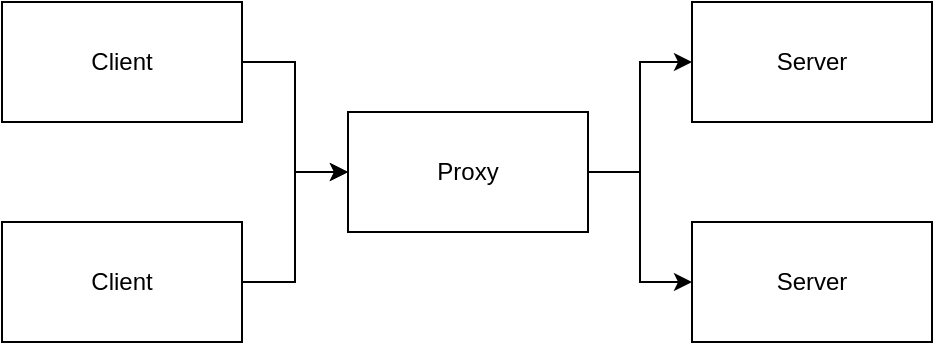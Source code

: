 <mxfile version="24.7.5" pages="7">
  <diagram name="proxy-good-placement" id="Q0_JOQFlGntMVAHrjVne">
    <mxGraphModel dx="719" dy="711" grid="1" gridSize="10" guides="1" tooltips="1" connect="1" arrows="1" fold="1" page="1" pageScale="1" pageWidth="850" pageHeight="1100" math="0" shadow="0">
      <root>
        <mxCell id="0" />
        <mxCell id="1" parent="0" />
        <mxCell id="OVO3HxUDzb1MvLxgX6vo-1" value="Server" style="rounded=0;whiteSpace=wrap;html=1;" vertex="1" parent="1">
          <mxGeometry x="425" y="430" width="120" height="60" as="geometry" />
        </mxCell>
        <mxCell id="OVO3HxUDzb1MvLxgX6vo-4" style="edgeStyle=orthogonalEdgeStyle;rounded=0;orthogonalLoop=1;jettySize=auto;html=1;" edge="1" parent="1" source="OVO3HxUDzb1MvLxgX6vo-2" target="OVO3HxUDzb1MvLxgX6vo-3">
          <mxGeometry relative="1" as="geometry" />
        </mxCell>
        <mxCell id="OVO3HxUDzb1MvLxgX6vo-2" value="Client" style="rounded=0;whiteSpace=wrap;html=1;" vertex="1" parent="1">
          <mxGeometry x="80" y="430" width="120" height="60" as="geometry" />
        </mxCell>
        <mxCell id="OVO3HxUDzb1MvLxgX6vo-5" style="edgeStyle=orthogonalEdgeStyle;rounded=0;orthogonalLoop=1;jettySize=auto;html=1;entryX=0;entryY=0.5;entryDx=0;entryDy=0;" edge="1" parent="1" source="OVO3HxUDzb1MvLxgX6vo-3" target="OVO3HxUDzb1MvLxgX6vo-1">
          <mxGeometry relative="1" as="geometry" />
        </mxCell>
        <mxCell id="qn3kUqIIGzHaHftbqPBU-4" style="edgeStyle=orthogonalEdgeStyle;rounded=0;orthogonalLoop=1;jettySize=auto;html=1;" edge="1" parent="1" source="OVO3HxUDzb1MvLxgX6vo-3" target="qn3kUqIIGzHaHftbqPBU-3">
          <mxGeometry relative="1" as="geometry" />
        </mxCell>
        <mxCell id="OVO3HxUDzb1MvLxgX6vo-3" value="Proxy" style="rounded=0;whiteSpace=wrap;html=1;" vertex="1" parent="1">
          <mxGeometry x="253" y="375" width="120" height="60" as="geometry" />
        </mxCell>
        <mxCell id="qn3kUqIIGzHaHftbqPBU-2" style="edgeStyle=orthogonalEdgeStyle;rounded=0;orthogonalLoop=1;jettySize=auto;html=1;" edge="1" parent="1" source="qn3kUqIIGzHaHftbqPBU-1" target="OVO3HxUDzb1MvLxgX6vo-3">
          <mxGeometry relative="1" as="geometry" />
        </mxCell>
        <mxCell id="qn3kUqIIGzHaHftbqPBU-1" value="Client" style="rounded=0;whiteSpace=wrap;html=1;" vertex="1" parent="1">
          <mxGeometry x="80" y="320" width="120" height="60" as="geometry" />
        </mxCell>
        <mxCell id="qn3kUqIIGzHaHftbqPBU-3" value="Server" style="rounded=0;whiteSpace=wrap;html=1;" vertex="1" parent="1">
          <mxGeometry x="425" y="320" width="120" height="60" as="geometry" />
        </mxCell>
      </root>
    </mxGraphModel>
  </diagram>
  <diagram name="proxy-bad-placement" id="TLses9Qr2GsE4SqqiN5D">
    <mxGraphModel dx="868" dy="858" grid="1" gridSize="10" guides="1" tooltips="1" connect="1" arrows="1" fold="1" page="1" pageScale="1" pageWidth="850" pageHeight="1100" math="0" shadow="0">
      <root>
        <mxCell id="rz7KlOqQ0z3J__7u1aDH-0" />
        <mxCell id="rz7KlOqQ0z3J__7u1aDH-1" parent="rz7KlOqQ0z3J__7u1aDH-0" />
        <mxCell id="qRNTeKmA-D811ctvWS4B-14" style="edgeStyle=orthogonalEdgeStyle;rounded=0;orthogonalLoop=1;jettySize=auto;html=1;entryX=1;entryY=0.5;entryDx=0;entryDy=0;exitX=0.25;exitY=1;exitDx=0;exitDy=0;" edge="1" parent="rz7KlOqQ0z3J__7u1aDH-1" source="qRNTeKmA-D811ctvWS4B-5" target="qRNTeKmA-D811ctvWS4B-8">
          <mxGeometry relative="1" as="geometry" />
        </mxCell>
        <mxCell id="qRNTeKmA-D811ctvWS4B-15" style="edgeStyle=orthogonalEdgeStyle;rounded=0;orthogonalLoop=1;jettySize=auto;html=1;entryX=1;entryY=0.5;entryDx=0;entryDy=0;" edge="1" parent="rz7KlOqQ0z3J__7u1aDH-1" source="qRNTeKmA-D811ctvWS4B-5" target="qRNTeKmA-D811ctvWS4B-0">
          <mxGeometry relative="1" as="geometry">
            <Array as="points">
              <mxPoint x="610" y="580" />
              <mxPoint x="200" y="580" />
            </Array>
          </mxGeometry>
        </mxCell>
        <mxCell id="qRNTeKmA-D811ctvWS4B-5" value="🇵🇱 Proxy" style="rounded=0;whiteSpace=wrap;html=1;" vertex="1" parent="rz7KlOqQ0z3J__7u1aDH-1">
          <mxGeometry x="520" y="425" width="120" height="60" as="geometry" />
        </mxCell>
        <mxCell id="qRNTeKmA-D811ctvWS4B-9" value="" style="group" vertex="1" connectable="0" parent="rz7KlOqQ0z3J__7u1aDH-1">
          <mxGeometry x="80" y="320" width="120" height="270" as="geometry" />
        </mxCell>
        <mxCell id="qRNTeKmA-D811ctvWS4B-0" value="🇫🇷 Server" style="rounded=0;whiteSpace=wrap;html=1;" vertex="1" parent="qRNTeKmA-D811ctvWS4B-9">
          <mxGeometry y="235" width="120" height="60" as="geometry" />
        </mxCell>
        <mxCell id="qRNTeKmA-D811ctvWS4B-2" value="🇫🇷 Client" style="rounded=0;whiteSpace=wrap;html=1;" vertex="1" parent="qRNTeKmA-D811ctvWS4B-9">
          <mxGeometry y="50" width="120" height="60" as="geometry" />
        </mxCell>
        <mxCell id="qRNTeKmA-D811ctvWS4B-7" value="🇫🇷 Client" style="rounded=0;whiteSpace=wrap;html=1;" vertex="1" parent="qRNTeKmA-D811ctvWS4B-9">
          <mxGeometry y="-20" width="120" height="60" as="geometry" />
        </mxCell>
        <mxCell id="qRNTeKmA-D811ctvWS4B-8" value="🇫🇷 Server" style="rounded=0;whiteSpace=wrap;html=1;" vertex="1" parent="qRNTeKmA-D811ctvWS4B-9">
          <mxGeometry y="165" width="120" height="60" as="geometry" />
        </mxCell>
        <mxCell id="qRNTeKmA-D811ctvWS4B-12" style="edgeStyle=orthogonalEdgeStyle;rounded=0;orthogonalLoop=1;jettySize=auto;html=1;entryX=0.25;entryY=0;entryDx=0;entryDy=0;" edge="1" parent="rz7KlOqQ0z3J__7u1aDH-1" source="qRNTeKmA-D811ctvWS4B-2" target="qRNTeKmA-D811ctvWS4B-5">
          <mxGeometry relative="1" as="geometry" />
        </mxCell>
        <mxCell id="qRNTeKmA-D811ctvWS4B-13" style="edgeStyle=orthogonalEdgeStyle;rounded=0;orthogonalLoop=1;jettySize=auto;html=1;entryX=0.75;entryY=0;entryDx=0;entryDy=0;" edge="1" parent="rz7KlOqQ0z3J__7u1aDH-1" source="qRNTeKmA-D811ctvWS4B-7" target="qRNTeKmA-D811ctvWS4B-5">
          <mxGeometry relative="1" as="geometry" />
        </mxCell>
      </root>
    </mxGraphModel>
  </diagram>
  <diagram id="Odpl1QiEMgriO5cBtfLl" name="dns">
    <mxGraphModel dx="868" dy="858" grid="1" gridSize="10" guides="1" tooltips="1" connect="1" arrows="1" fold="1" page="1" pageScale="1" pageWidth="850" pageHeight="1100" math="0" shadow="0">
      <root>
        <mxCell id="0" />
        <mxCell id="1" parent="0" />
        <mxCell id="dkDEgc0g8XS43fj__bmQ-1" value="Server" style="rounded=0;whiteSpace=wrap;html=1;" vertex="1" parent="1">
          <mxGeometry x="425" y="430" width="120" height="60" as="geometry" />
        </mxCell>
        <mxCell id="dkDEgc0g8XS43fj__bmQ-6" value="DNS" style="rounded=0;whiteSpace=wrap;html=1;" vertex="1" parent="1">
          <mxGeometry x="253" y="190" width="120" height="60" as="geometry" />
        </mxCell>
        <mxCell id="dkDEgc0g8XS43fj__bmQ-11" style="edgeStyle=orthogonalEdgeStyle;rounded=0;orthogonalLoop=1;jettySize=auto;html=1;entryX=0;entryY=0.5;entryDx=0;entryDy=0;" edge="1" parent="1" source="dkDEgc0g8XS43fj__bmQ-8" target="dkDEgc0g8XS43fj__bmQ-9">
          <mxGeometry relative="1" as="geometry" />
        </mxCell>
        <mxCell id="dkDEgc0g8XS43fj__bmQ-12" style="edgeStyle=orthogonalEdgeStyle;rounded=0;orthogonalLoop=1;jettySize=auto;html=1;entryX=0;entryY=0.5;entryDx=0;entryDy=0;" edge="1" parent="1" source="dkDEgc0g8XS43fj__bmQ-8" target="dkDEgc0g8XS43fj__bmQ-1">
          <mxGeometry relative="1" as="geometry">
            <Array as="points">
              <mxPoint x="312" y="360" />
              <mxPoint x="312" y="460" />
            </Array>
          </mxGeometry>
        </mxCell>
        <mxCell id="dkDEgc0g8XS43fj__bmQ-13" style="edgeStyle=orthogonalEdgeStyle;rounded=0;orthogonalLoop=1;jettySize=auto;html=1;entryX=0;entryY=0.5;entryDx=0;entryDy=0;dashed=1;fillColor=#ffe6cc;strokeColor=#f08c00;startArrow=classic;startFill=1;" edge="1" parent="1" source="dkDEgc0g8XS43fj__bmQ-8" target="dkDEgc0g8XS43fj__bmQ-6">
          <mxGeometry relative="1" as="geometry">
            <Array as="points">
              <mxPoint x="140" y="220" />
            </Array>
          </mxGeometry>
        </mxCell>
        <mxCell id="dkDEgc0g8XS43fj__bmQ-14" value="Lookup" style="edgeLabel;html=1;align=center;verticalAlign=middle;resizable=0;points=[];labelBackgroundColor=#FFFFFF;" vertex="1" connectable="0" parent="dkDEgc0g8XS43fj__bmQ-13">
          <mxGeometry x="0.265" y="1" relative="1" as="geometry">
            <mxPoint as="offset" />
          </mxGeometry>
        </mxCell>
        <mxCell id="dkDEgc0g8XS43fj__bmQ-8" value="Client" style="rounded=0;whiteSpace=wrap;html=1;" vertex="1" parent="1">
          <mxGeometry x="80" y="320" width="120" height="60" as="geometry" />
        </mxCell>
        <mxCell id="dkDEgc0g8XS43fj__bmQ-9" value="Server" style="rounded=0;whiteSpace=wrap;html=1;" vertex="1" parent="1">
          <mxGeometry x="425" y="320" width="120" height="60" as="geometry" />
        </mxCell>
      </root>
    </mxGraphModel>
  </diagram>
  <diagram id="mXEKmE-BPa_Tf9sA0kut" name="tcp-proxy">
    <mxGraphModel dx="719" dy="711" grid="1" gridSize="10" guides="1" tooltips="1" connect="1" arrows="1" fold="1" page="1" pageScale="1" pageWidth="850" pageHeight="1100" math="0" shadow="0">
      <root>
        <mxCell id="0" />
        <mxCell id="1" parent="0" />
        <mxCell id="5oWZvb0Gn66Zd_F749Qd-1" value="Server" style="rounded=0;whiteSpace=wrap;html=1;" vertex="1" parent="1">
          <mxGeometry x="425" y="360" width="120" height="60" as="geometry" />
        </mxCell>
        <mxCell id="5oWZvb0Gn66Zd_F749Qd-8" value="Client" style="rounded=0;whiteSpace=wrap;html=1;" vertex="1" parent="1">
          <mxGeometry x="110" y="320" width="90" height="60" as="geometry" />
        </mxCell>
        <mxCell id="5oWZvb0Gn66Zd_F749Qd-9" value="Server" style="rounded=0;whiteSpace=wrap;html=1;" vertex="1" parent="1">
          <mxGeometry x="425" y="280" width="120" height="60" as="geometry" />
        </mxCell>
        <mxCell id="5oWZvb0Gn66Zd_F749Qd-11" style="edgeStyle=orthogonalEdgeStyle;rounded=0;orthogonalLoop=1;jettySize=auto;html=1;entryX=0;entryY=0.5;entryDx=0;entryDy=0;exitX=1;exitY=0.5;exitDx=0;exitDy=0;" edge="1" parent="1" source="5oWZvb0Gn66Zd_F749Qd-10" target="5oWZvb0Gn66Zd_F749Qd-9">
          <mxGeometry relative="1" as="geometry">
            <Array as="points">
              <mxPoint x="200" y="340" />
              <mxPoint x="310" y="340" />
              <mxPoint x="310" y="310" />
            </Array>
          </mxGeometry>
        </mxCell>
        <mxCell id="5oWZvb0Gn66Zd_F749Qd-16" style="edgeStyle=orthogonalEdgeStyle;rounded=0;orthogonalLoop=1;jettySize=auto;html=1;entryX=0;entryY=0.5;entryDx=0;entryDy=0;" edge="1" parent="1" source="5oWZvb0Gn66Zd_F749Qd-10" target="5oWZvb0Gn66Zd_F749Qd-1">
          <mxGeometry relative="1" as="geometry">
            <Array as="points">
              <mxPoint x="310" y="360" />
              <mxPoint x="310" y="390" />
            </Array>
          </mxGeometry>
        </mxCell>
        <mxCell id="5oWZvb0Gn66Zd_F749Qd-10" value="Proxy" style="rounded=0;whiteSpace=wrap;html=1;fillColor=#dae8fc;strokeColor=#6c8ebf;textDirection=vertical-lr;verticalAlign=middle;align=center;direction=east;" vertex="1" parent="1">
          <mxGeometry x="180" y="330" width="20" height="40" as="geometry" />
        </mxCell>
      </root>
    </mxGraphModel>
  </diagram>
  <diagram id="nryIHUBnGtkMohAWRY6F" name="ipvs-example">
    <mxGraphModel dx="1048" dy="1037" grid="1" gridSize="10" guides="1" tooltips="1" connect="1" arrows="1" fold="1" page="1" pageScale="1" pageWidth="850" pageHeight="1100" math="0" shadow="0">
      <root>
        <mxCell id="0" />
        <mxCell id="1" parent="0" />
        <mxCell id="mlKblp6DbIgl48RAzElQ-2" style="edgeStyle=orthogonalEdgeStyle;rounded=0;orthogonalLoop=1;jettySize=auto;html=1;entryX=0.5;entryY=0;entryDx=0;entryDy=0;" edge="1" parent="1" source="mlKblp6DbIgl48RAzElQ-1" target="mlKblp6DbIgl48RAzElQ-3">
          <mxGeometry relative="1" as="geometry">
            <mxPoint x="270" y="670" as="targetPoint" />
          </mxGeometry>
        </mxCell>
        <mxCell id="mlKblp6DbIgl48RAzElQ-5" value="Connect 10.0.0.1" style="edgeLabel;html=1;align=center;verticalAlign=middle;resizable=0;points=[];labelBackgroundColor=default;" vertex="1" connectable="0" parent="mlKblp6DbIgl48RAzElQ-2">
          <mxGeometry x="0.068" y="2" relative="1" as="geometry">
            <mxPoint as="offset" />
          </mxGeometry>
        </mxCell>
        <mxCell id="mlKblp6DbIgl48RAzElQ-1" value="Client software" style="rounded=0;whiteSpace=wrap;html=1;" vertex="1" parent="1">
          <mxGeometry x="270" y="520" width="120" height="60" as="geometry" />
        </mxCell>
        <mxCell id="mlKblp6DbIgl48RAzElQ-7" style="edgeStyle=orthogonalEdgeStyle;rounded=0;orthogonalLoop=1;jettySize=auto;html=1;" edge="1" parent="1" source="mlKblp6DbIgl48RAzElQ-3" target="mlKblp6DbIgl48RAzElQ-6">
          <mxGeometry relative="1" as="geometry" />
        </mxCell>
        <mxCell id="mlKblp6DbIgl48RAzElQ-8" value="Send packet" style="edgeLabel;html=1;align=center;verticalAlign=middle;resizable=0;points=[];labelBackgroundColor=#FFFFFF;" vertex="1" connectable="0" parent="mlKblp6DbIgl48RAzElQ-7">
          <mxGeometry x="-0.038" y="1" relative="1" as="geometry">
            <mxPoint as="offset" />
          </mxGeometry>
        </mxCell>
        <mxCell id="mlKblp6DbIgl48RAzElQ-3" value="IPVS&lt;div&gt;Rewrite&lt;/div&gt;" style="rounded=0;whiteSpace=wrap;html=1;" vertex="1" parent="1">
          <mxGeometry x="270" y="640" width="120" height="60" as="geometry" />
        </mxCell>
        <mxCell id="mlKblp6DbIgl48RAzElQ-6" value="Server&lt;div&gt;1.2.3.4&lt;/div&gt;" style="rounded=0;whiteSpace=wrap;html=1;" vertex="1" parent="1">
          <mxGeometry x="270" y="780" width="120" height="60" as="geometry" />
        </mxCell>
      </root>
    </mxGraphModel>
  </diagram>
  <diagram id="IlVHTU_z-yQc5YR43k2D" name="tcp-ipvs-conn">
    <mxGraphModel dx="868" dy="858" grid="1" gridSize="10" guides="1" tooltips="1" connect="1" arrows="1" fold="1" page="1" pageScale="1" pageWidth="850" pageHeight="1100" math="0" shadow="0">
      <root>
        <mxCell id="0" />
        <mxCell id="1" parent="0" />
        <mxCell id="qmsgxN0lO4zbxog-fiS6-6" style="edgeStyle=orthogonalEdgeStyle;rounded=0;orthogonalLoop=1;jettySize=auto;html=1;" edge="1" parent="1" source="qmsgxN0lO4zbxog-fiS6-1" target="qmsgxN0lO4zbxog-fiS6-3">
          <mxGeometry relative="1" as="geometry" />
        </mxCell>
        <mxCell id="qmsgxN0lO4zbxog-fiS6-1" value="IPVS Backend selection" style="rounded=0;whiteSpace=wrap;html=1;" vertex="1" parent="1">
          <mxGeometry x="390" y="510" width="120" height="60" as="geometry" />
        </mxCell>
        <mxCell id="qmsgxN0lO4zbxog-fiS6-5" style="edgeStyle=orthogonalEdgeStyle;rounded=0;orthogonalLoop=1;jettySize=auto;html=1;" edge="1" parent="1" source="qmsgxN0lO4zbxog-fiS6-2" target="qmsgxN0lO4zbxog-fiS6-1">
          <mxGeometry relative="1" as="geometry" />
        </mxCell>
        <mxCell id="qmsgxN0lO4zbxog-fiS6-2" value="Userspace calls `connect()`" style="rounded=0;whiteSpace=wrap;html=1;" vertex="1" parent="1">
          <mxGeometry x="390" y="430" width="120" height="60" as="geometry" />
        </mxCell>
        <mxCell id="qmsgxN0lO4zbxog-fiS6-3" value="TCP Connect" style="rounded=0;whiteSpace=wrap;html=1;" vertex="1" parent="1">
          <mxGeometry x="390" y="590" width="120" height="60" as="geometry" />
        </mxCell>
      </root>
    </mxGraphModel>
  </diagram>
  <diagram id="Z_i86PbSrYFxhbwlIUgq" name="colors">
    <mxGraphModel dx="1258" dy="1244" grid="1" gridSize="10" guides="1" tooltips="1" connect="1" arrows="1" fold="1" page="1" pageScale="1" pageWidth="850" pageHeight="1100" math="0" shadow="0">
      <root>
        <mxCell id="0" />
        <mxCell id="1" parent="0" />
        <mxCell id="hfCdDDvWq09MUSh03Vyg-1" value="" style="rounded=0;whiteSpace=wrap;html=1;" vertex="1" parent="1">
          <mxGeometry x="330" y="660" width="50" height="60" as="geometry" />
        </mxCell>
        <mxCell id="hfCdDDvWq09MUSh03Vyg-2" value="" style="rounded=0;whiteSpace=wrap;html=1;fillColor=#f5f5f5;fontColor=#333333;strokeColor=#666666;" vertex="1" parent="1">
          <mxGeometry x="390" y="660" width="50" height="60" as="geometry" />
        </mxCell>
        <mxCell id="hfCdDDvWq09MUSh03Vyg-3" value="" style="rounded=0;whiteSpace=wrap;html=1;fillColor=#d5e8d4;strokeColor=#82b366;" vertex="1" parent="1">
          <mxGeometry x="510" y="660" width="50" height="60" as="geometry" />
        </mxCell>
        <mxCell id="hfCdDDvWq09MUSh03Vyg-4" value="" style="rounded=0;whiteSpace=wrap;html=1;fillColor=#dae8fc;strokeColor=#6c8ebf;" vertex="1" parent="1">
          <mxGeometry x="450" y="660" width="50" height="60" as="geometry" />
        </mxCell>
        <mxCell id="hfCdDDvWq09MUSh03Vyg-5" value="" style="rounded=0;whiteSpace=wrap;html=1;fillColor=#ffe6cc;strokeColor=#f08c00;" vertex="1" parent="1">
          <mxGeometry x="330" y="730" width="50" height="60" as="geometry" />
        </mxCell>
        <mxCell id="hfCdDDvWq09MUSh03Vyg-6" value="" style="rounded=0;whiteSpace=wrap;html=1;fillColor=#fff2cc;strokeColor=#d6b656;" vertex="1" parent="1">
          <mxGeometry x="390" y="730" width="50" height="60" as="geometry" />
        </mxCell>
        <mxCell id="hfCdDDvWq09MUSh03Vyg-7" value="" style="rounded=0;whiteSpace=wrap;html=1;fillColor=#e1d5e7;strokeColor=#9673a6;" vertex="1" parent="1">
          <mxGeometry x="510" y="730" width="50" height="60" as="geometry" />
        </mxCell>
        <mxCell id="hfCdDDvWq09MUSh03Vyg-8" value="" style="rounded=0;whiteSpace=wrap;html=1;fillColor=#f8cecc;strokeColor=#b85450;" vertex="1" parent="1">
          <mxGeometry x="450" y="730" width="50" height="60" as="geometry" />
        </mxCell>
      </root>
    </mxGraphModel>
  </diagram>
</mxfile>
